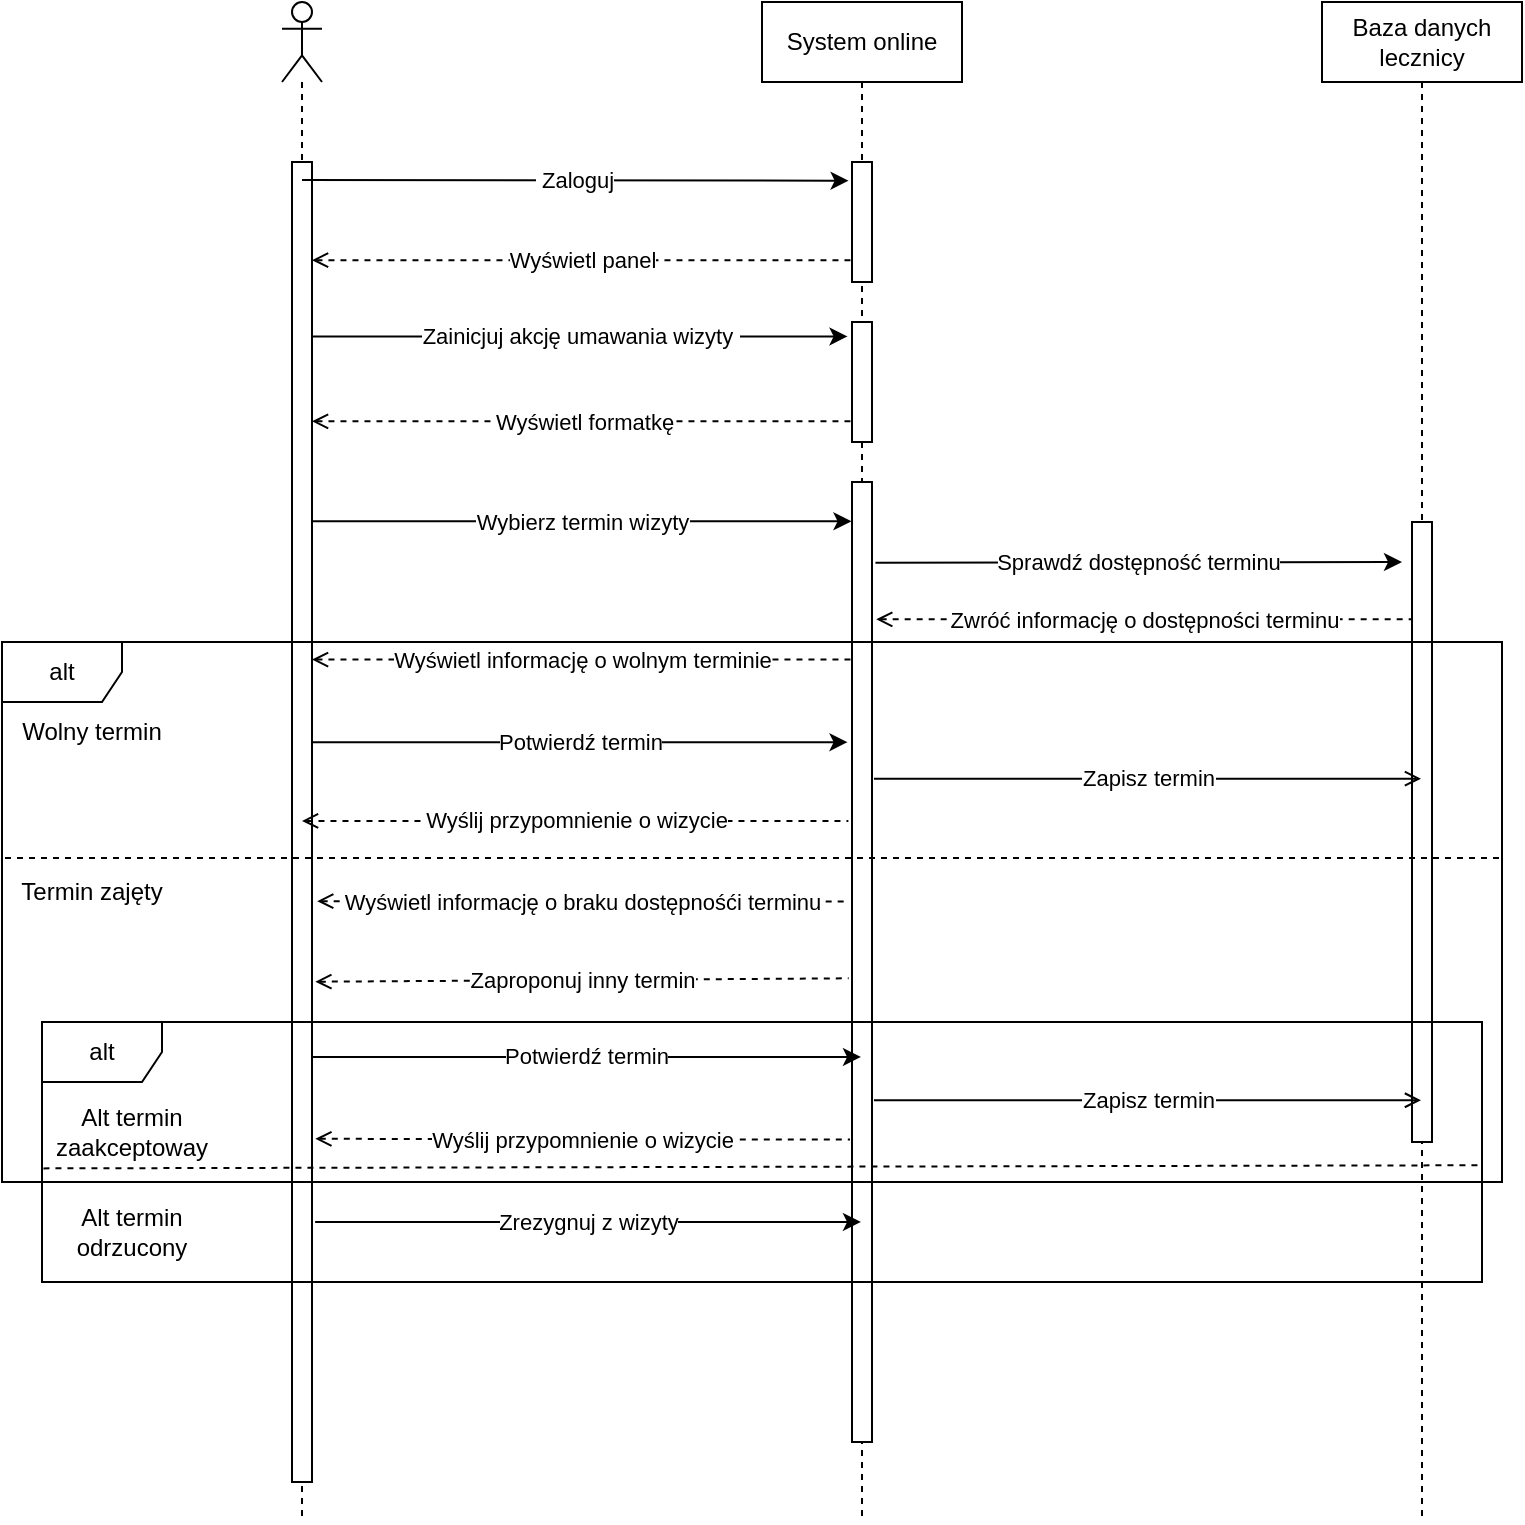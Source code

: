 <mxfile>
    <diagram id="hrDizmAoiEksj0nWwZ9k" name="Page-1">
        <mxGraphModel dx="1728" dy="668" grid="1" gridSize="10" guides="1" tooltips="1" connect="1" arrows="1" fold="1" page="1" pageScale="1" pageWidth="850" pageHeight="1100" math="0" shadow="0">
            <root>
                <mxCell id="0"/>
                <mxCell id="1" parent="0"/>
                <mxCell id="2" value="" style="shape=umlLifeline;participant=umlActor;perimeter=lifelinePerimeter;whiteSpace=wrap;html=1;container=1;collapsible=0;recursiveResize=0;verticalAlign=top;spacingTop=36;outlineConnect=0;" vertex="1" parent="1">
                    <mxGeometry x="70" y="40" width="20" height="760" as="geometry"/>
                </mxCell>
                <mxCell id="6" value="" style="html=1;points=[];perimeter=orthogonalPerimeter;" vertex="1" parent="2">
                    <mxGeometry x="5" y="80" width="10" height="660" as="geometry"/>
                </mxCell>
                <mxCell id="3" value="System online" style="shape=umlLifeline;perimeter=lifelinePerimeter;whiteSpace=wrap;html=1;container=1;collapsible=0;recursiveResize=0;outlineConnect=0;" vertex="1" parent="1">
                    <mxGeometry x="310" y="40" width="100" height="760" as="geometry"/>
                </mxCell>
                <mxCell id="8" value="" style="html=1;points=[];perimeter=orthogonalPerimeter;" vertex="1" parent="3">
                    <mxGeometry x="45" y="80" width="10" height="60" as="geometry"/>
                </mxCell>
                <mxCell id="14" value="" style="html=1;points=[];perimeter=orthogonalPerimeter;" vertex="1" parent="3">
                    <mxGeometry x="45" y="160" width="10" height="60" as="geometry"/>
                </mxCell>
                <mxCell id="32" style="edgeStyle=none;html=1;startArrow=open;startFill=0;endArrow=open;endFill=0;" edge="1" parent="3" source="19" target="3">
                    <mxGeometry relative="1" as="geometry"/>
                </mxCell>
                <mxCell id="19" value="" style="html=1;points=[];perimeter=orthogonalPerimeter;" vertex="1" parent="3">
                    <mxGeometry x="45" y="240" width="10" height="480" as="geometry"/>
                </mxCell>
                <mxCell id="4" value="Baza danych lecznicy" style="shape=umlLifeline;perimeter=lifelinePerimeter;whiteSpace=wrap;html=1;container=1;collapsible=0;recursiveResize=0;outlineConnect=0;" vertex="1" parent="1">
                    <mxGeometry x="590" y="40" width="100" height="760" as="geometry"/>
                </mxCell>
                <mxCell id="31" style="edgeStyle=none;html=1;startArrow=open;startFill=0;endArrow=open;endFill=0;" edge="1" parent="4" source="10" target="4">
                    <mxGeometry relative="1" as="geometry"/>
                </mxCell>
                <mxCell id="10" value="" style="html=1;points=[];perimeter=orthogonalPerimeter;" vertex="1" parent="4">
                    <mxGeometry x="45" y="260" width="10" height="310" as="geometry"/>
                </mxCell>
                <mxCell id="9" value="&amp;nbsp;Zaloguj" style="endArrow=classic;html=1;entryX=-0.169;entryY=0.156;entryDx=0;entryDy=0;entryPerimeter=0;" edge="1" parent="1" target="8">
                    <mxGeometry width="50" height="50" relative="1" as="geometry">
                        <mxPoint x="80" y="129" as="sourcePoint"/>
                        <mxPoint x="130" y="120" as="targetPoint"/>
                    </mxGeometry>
                </mxCell>
                <mxCell id="12" value="Wyświetl panel" style="endArrow=none;dashed=1;html=1;startArrow=open;startFill=0;entryX=-0.059;entryY=0.818;entryDx=0;entryDy=0;entryPerimeter=0;" edge="1" parent="1" source="6" target="8">
                    <mxGeometry width="50" height="50" relative="1" as="geometry">
                        <mxPoint x="240" y="230" as="sourcePoint"/>
                        <mxPoint x="290" y="180" as="targetPoint"/>
                    </mxGeometry>
                </mxCell>
                <mxCell id="15" value="Zainicjuj akcję umawania wizyty&amp;nbsp;" style="endArrow=classic;html=1;entryX=-0.224;entryY=0.12;entryDx=0;entryDy=0;entryPerimeter=0;" edge="1" parent="1" source="6" target="14">
                    <mxGeometry width="50" height="50" relative="1" as="geometry">
                        <mxPoint x="80" y="220" as="sourcePoint"/>
                        <mxPoint x="348.31" y="220" as="targetPoint"/>
                    </mxGeometry>
                </mxCell>
                <mxCell id="16" value="Wyświetl formatkę" style="endArrow=none;dashed=1;html=1;startArrow=open;startFill=0;entryX=0.052;entryY=0.828;entryDx=0;entryDy=0;entryPerimeter=0;" edge="1" parent="1" source="6" target="14">
                    <mxGeometry width="50" height="50" relative="1" as="geometry">
                        <mxPoint x="94.07" y="178.6" as="sourcePoint"/>
                        <mxPoint x="364.41" y="179.08" as="targetPoint"/>
                    </mxGeometry>
                </mxCell>
                <mxCell id="20" value="Wybierz termin wizyty" style="endArrow=classic;html=1;entryX=-0.027;entryY=0.041;entryDx=0;entryDy=0;entryPerimeter=0;" edge="1" parent="1" source="6" target="19">
                    <mxGeometry width="50" height="50" relative="1" as="geometry">
                        <mxPoint x="120" y="360" as="sourcePoint"/>
                        <mxPoint x="300" y="290" as="targetPoint"/>
                    </mxGeometry>
                </mxCell>
                <mxCell id="22" value="Sprawdź dostępność terminu" style="endArrow=classic;html=1;exitX=1.173;exitY=0.084;exitDx=0;exitDy=0;exitPerimeter=0;" edge="1" parent="1" source="19">
                    <mxGeometry width="50" height="50" relative="1" as="geometry">
                        <mxPoint x="360" y="314" as="sourcePoint"/>
                        <mxPoint x="630" y="320" as="targetPoint"/>
                    </mxGeometry>
                </mxCell>
                <mxCell id="23" value="Zwróć informację o dostępności terminu" style="endArrow=none;dashed=1;html=1;startArrow=open;startFill=0;exitX=1.21;exitY=0.143;exitDx=0;exitDy=0;exitPerimeter=0;" edge="1" parent="1" source="19" target="10">
                    <mxGeometry width="50" height="50" relative="1" as="geometry">
                        <mxPoint x="360" y="380" as="sourcePoint"/>
                        <mxPoint x="630.52" y="380.0" as="targetPoint"/>
                    </mxGeometry>
                </mxCell>
                <mxCell id="24" value="Wyświetl informację o wolnym terminie" style="endArrow=none;dashed=1;html=1;startArrow=open;startFill=0;entryX=-0.059;entryY=0.185;entryDx=0;entryDy=0;entryPerimeter=0;" edge="1" parent="1" source="6" target="19">
                    <mxGeometry width="50" height="50" relative="1" as="geometry">
                        <mxPoint x="90" y="390" as="sourcePoint"/>
                        <mxPoint x="290" y="400" as="targetPoint"/>
                    </mxGeometry>
                </mxCell>
                <mxCell id="26" value="Potwierdź termin" style="endArrow=classic;html=1;entryX=-0.224;entryY=0.271;entryDx=0;entryDy=0;entryPerimeter=0;" edge="1" parent="1" source="6" target="19">
                    <mxGeometry width="50" height="50" relative="1" as="geometry">
                        <mxPoint x="100" y="480" as="sourcePoint"/>
                        <mxPoint x="350" y="420" as="targetPoint"/>
                    </mxGeometry>
                </mxCell>
                <mxCell id="28" value="Zapisz termin" style="endArrow=open;html=1;exitX=1.1;exitY=0.309;exitDx=0;exitDy=0;exitPerimeter=0;endFill=0;" edge="1" parent="1" source="19" target="4">
                    <mxGeometry width="50" height="50" relative="1" as="geometry">
                        <mxPoint x="370" y="430.0" as="sourcePoint"/>
                        <mxPoint x="630" y="428" as="targetPoint"/>
                    </mxGeometry>
                </mxCell>
                <mxCell id="29" value="Wyślij przypomnienie o wizycie" style="endArrow=none;dashed=1;html=1;startArrow=open;startFill=0;entryX=-0.181;entryY=0.353;entryDx=0;entryDy=0;entryPerimeter=0;" edge="1" parent="1" source="2" target="19">
                    <mxGeometry width="50" height="50" relative="1" as="geometry">
                        <mxPoint x="90" y="415" as="sourcePoint"/>
                        <mxPoint x="280" y="440" as="targetPoint"/>
                    </mxGeometry>
                </mxCell>
                <mxCell id="33" value="Wyświetl informację o braku dostępnośći terminu" style="endArrow=none;dashed=1;html=1;startArrow=open;startFill=0;entryX=-0.26;entryY=0.437;entryDx=0;entryDy=0;entryPerimeter=0;exitX=1.26;exitY=0.56;exitDx=0;exitDy=0;exitPerimeter=0;" edge="1" parent="1" source="6" target="19">
                    <mxGeometry width="50" height="50" relative="1" as="geometry">
                        <mxPoint x="90" y="450" as="sourcePoint"/>
                        <mxPoint x="348.27" y="450" as="targetPoint"/>
                    </mxGeometry>
                </mxCell>
                <mxCell id="34" value="Zaproponuj inny termin" style="endArrow=none;dashed=1;html=1;startArrow=open;startFill=0;entryX=-0.167;entryY=0.517;entryDx=0;entryDy=0;entryPerimeter=0;exitX=1.167;exitY=0.621;exitDx=0;exitDy=0;exitPerimeter=0;" edge="1" parent="1" source="6" target="19">
                    <mxGeometry width="50" height="50" relative="1" as="geometry">
                        <mxPoint x="90" y="591" as="sourcePoint"/>
                        <mxPoint x="366.91" y="461.3" as="targetPoint"/>
                    </mxGeometry>
                </mxCell>
                <mxCell id="35" value="Potwierdź termin" style="endArrow=classic;html=1;exitX=0.967;exitY=0.678;exitDx=0;exitDy=0;exitPerimeter=0;" edge="1" parent="1" source="6" target="3">
                    <mxGeometry width="50" height="50" relative="1" as="geometry">
                        <mxPoint x="95" y="382.1" as="sourcePoint"/>
                        <mxPoint x="363.27" y="382.1" as="targetPoint"/>
                    </mxGeometry>
                </mxCell>
                <mxCell id="36" value="Zrezygnuj z wizyty" style="endArrow=classic;html=1;exitX=1.156;exitY=0.803;exitDx=0;exitDy=0;exitPerimeter=0;" edge="1" parent="1" source="6" target="3">
                    <mxGeometry width="50" height="50" relative="1" as="geometry">
                        <mxPoint x="110" y="650" as="sourcePoint"/>
                        <mxPoint x="350" y="547" as="targetPoint"/>
                    </mxGeometry>
                </mxCell>
                <mxCell id="44" value="Wyślij przypomnienie o wizycie" style="endArrow=none;dashed=1;html=1;startArrow=open;startFill=0;entryX=-0.1;entryY=0.685;entryDx=0;entryDy=0;entryPerimeter=0;exitX=1.167;exitY=0.74;exitDx=0;exitDy=0;exitPerimeter=0;" edge="1" parent="1" source="6" target="19">
                    <mxGeometry width="50" height="50" relative="1" as="geometry">
                        <mxPoint x="89.667" y="459.44" as="sourcePoint"/>
                        <mxPoint x="363.19" y="459.44" as="targetPoint"/>
                    </mxGeometry>
                </mxCell>
                <mxCell id="45" value="Zapisz termin" style="endArrow=open;html=1;exitX=1.1;exitY=0.644;exitDx=0;exitDy=0;exitPerimeter=0;endFill=0;" edge="1" parent="1" source="19" target="4">
                    <mxGeometry width="50" height="50" relative="1" as="geometry">
                        <mxPoint x="376" y="438.32" as="sourcePoint"/>
                        <mxPoint x="649.5" y="438.32" as="targetPoint"/>
                    </mxGeometry>
                </mxCell>
                <mxCell id="46" value="alt" style="shape=umlFrame;whiteSpace=wrap;html=1;" vertex="1" parent="1">
                    <mxGeometry x="-70" y="360" width="750" height="270" as="geometry"/>
                </mxCell>
                <mxCell id="48" value="" style="endArrow=none;html=1;exitX=0.002;exitY=0.4;exitDx=0;exitDy=0;exitPerimeter=0;dashed=1;" edge="1" parent="1" source="46">
                    <mxGeometry width="50" height="50" relative="1" as="geometry">
                        <mxPoint x="290" y="510" as="sourcePoint"/>
                        <mxPoint x="680" y="468" as="targetPoint"/>
                    </mxGeometry>
                </mxCell>
                <mxCell id="49" value="Wolny termin" style="text;html=1;strokeColor=none;fillColor=none;align=center;verticalAlign=middle;whiteSpace=wrap;rounded=0;" vertex="1" parent="1">
                    <mxGeometry x="-70" y="390" width="90" height="30" as="geometry"/>
                </mxCell>
                <mxCell id="50" value="Termin zajęty" style="text;html=1;strokeColor=none;fillColor=none;align=center;verticalAlign=middle;whiteSpace=wrap;rounded=0;" vertex="1" parent="1">
                    <mxGeometry x="-70" y="470" width="90" height="30" as="geometry"/>
                </mxCell>
                <mxCell id="51" value="alt" style="shape=umlFrame;whiteSpace=wrap;html=1;" vertex="1" parent="1">
                    <mxGeometry x="-50" y="550" width="720" height="130" as="geometry"/>
                </mxCell>
                <mxCell id="52" value="Alt termin zaakceptoway" style="text;html=1;strokeColor=none;fillColor=none;align=center;verticalAlign=middle;whiteSpace=wrap;rounded=0;" vertex="1" parent="1">
                    <mxGeometry x="-50" y="590" width="90" height="30" as="geometry"/>
                </mxCell>
                <mxCell id="53" value="Alt termin odrzucony" style="text;html=1;strokeColor=none;fillColor=none;align=center;verticalAlign=middle;whiteSpace=wrap;rounded=0;" vertex="1" parent="1">
                    <mxGeometry x="-50" y="640" width="90" height="30" as="geometry"/>
                </mxCell>
                <mxCell id="54" value="" style="endArrow=none;dashed=1;html=1;exitX=0.001;exitY=0.563;exitDx=0;exitDy=0;exitPerimeter=0;entryX=0.999;entryY=0.551;entryDx=0;entryDy=0;entryPerimeter=0;" edge="1" parent="1" source="51" target="51">
                    <mxGeometry width="50" height="50" relative="1" as="geometry">
                        <mxPoint x="240" y="640" as="sourcePoint"/>
                        <mxPoint x="290" y="590" as="targetPoint"/>
                    </mxGeometry>
                </mxCell>
            </root>
        </mxGraphModel>
    </diagram>
</mxfile>